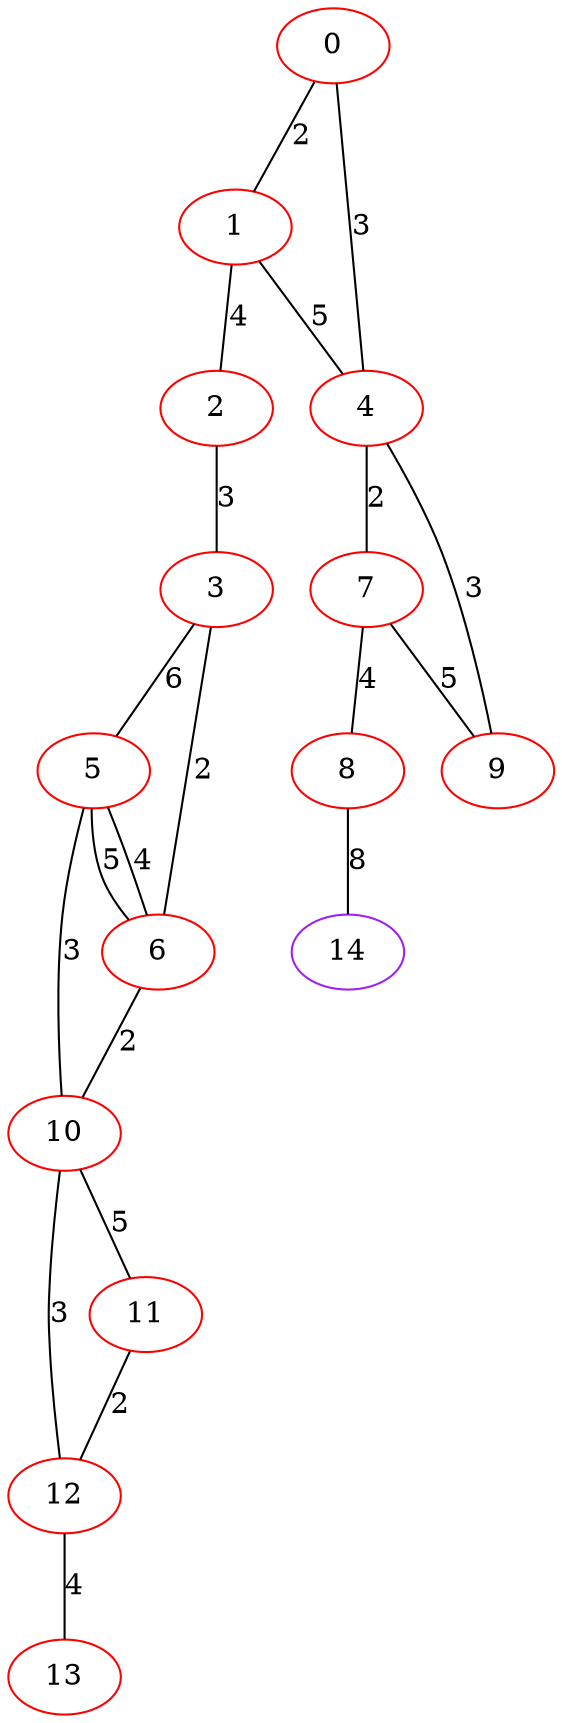 graph "" {
0 [color=red, weight=1];
1 [color=red, weight=1];
2 [color=red, weight=1];
3 [color=red, weight=1];
4 [color=red, weight=1];
5 [color=red, weight=1];
6 [color=red, weight=1];
7 [color=red, weight=1];
8 [color=red, weight=1];
9 [color=red, weight=1];
10 [color=red, weight=1];
11 [color=red, weight=1];
12 [color=red, weight=1];
13 [color=red, weight=1];
14 [color=purple, weight=4];
0 -- 1  [key=0, label=2];
0 -- 4  [key=0, label=3];
1 -- 2  [key=0, label=4];
1 -- 4  [key=0, label=5];
2 -- 3  [key=0, label=3];
3 -- 5  [key=0, label=6];
3 -- 6  [key=0, label=2];
4 -- 9  [key=0, label=3];
4 -- 7  [key=0, label=2];
5 -- 10  [key=0, label=3];
5 -- 6  [key=0, label=5];
5 -- 6  [key=1, label=4];
6 -- 10  [key=0, label=2];
7 -- 8  [key=0, label=4];
7 -- 9  [key=0, label=5];
8 -- 14  [key=0, label=8];
10 -- 11  [key=0, label=5];
10 -- 12  [key=0, label=3];
11 -- 12  [key=0, label=2];
12 -- 13  [key=0, label=4];
}
